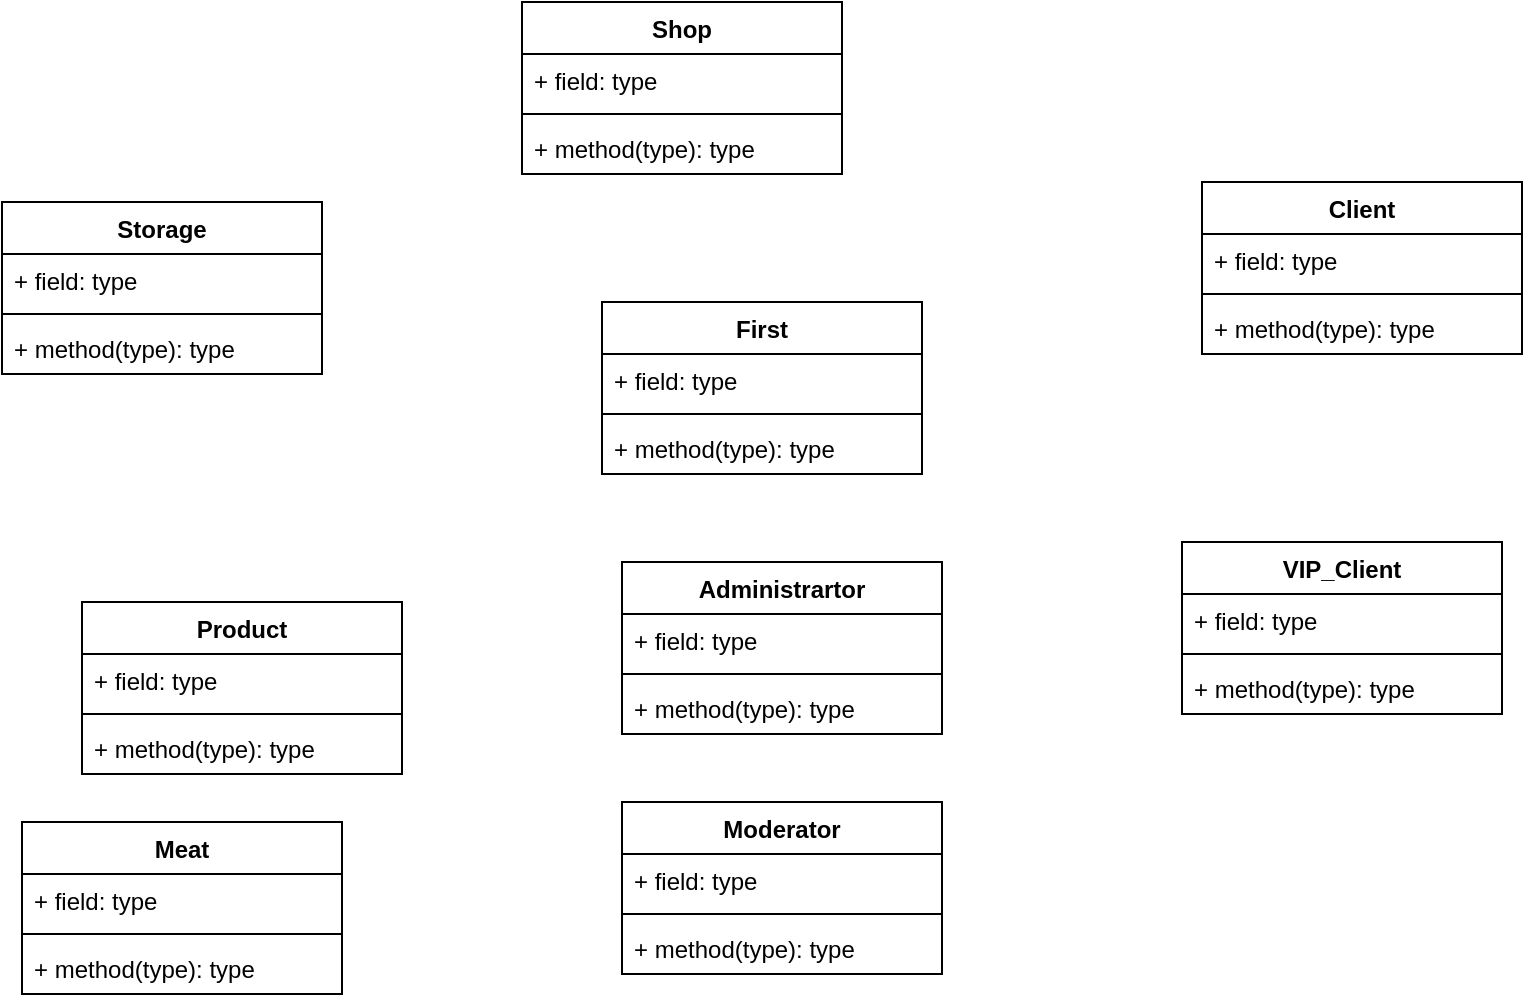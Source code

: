 <mxfile version="15.6.5" type="github">
  <diagram id="_y9NGR9hqTzERYzAmLQY" name="Page-1">
    <mxGraphModel dx="1038" dy="624" grid="1" gridSize="10" guides="1" tooltips="1" connect="1" arrows="1" fold="1" page="1" pageScale="1" pageWidth="827" pageHeight="1169" math="0" shadow="0">
      <root>
        <mxCell id="0" />
        <mxCell id="1" parent="0" />
        <mxCell id="Rvm-X7QAsiA7LAmgjYLi-1" value="Shop" style="swimlane;fontStyle=1;align=center;verticalAlign=top;childLayout=stackLayout;horizontal=1;startSize=26;horizontalStack=0;resizeParent=1;resizeParentMax=0;resizeLast=0;collapsible=1;marginBottom=0;fillColor=default;strokeColor=default;fontColor=default;" vertex="1" parent="1">
          <mxGeometry x="320" y="40" width="160" height="86" as="geometry" />
        </mxCell>
        <mxCell id="Rvm-X7QAsiA7LAmgjYLi-2" value="+ field: type" style="text;strokeColor=none;fillColor=none;align=left;verticalAlign=top;spacingLeft=4;spacingRight=4;overflow=hidden;rotatable=0;points=[[0,0.5],[1,0.5]];portConstraint=eastwest;" vertex="1" parent="Rvm-X7QAsiA7LAmgjYLi-1">
          <mxGeometry y="26" width="160" height="26" as="geometry" />
        </mxCell>
        <mxCell id="Rvm-X7QAsiA7LAmgjYLi-3" value="" style="line;strokeWidth=1;fillColor=none;align=left;verticalAlign=middle;spacingTop=-1;spacingLeft=3;spacingRight=3;rotatable=0;labelPosition=right;points=[];portConstraint=eastwest;" vertex="1" parent="Rvm-X7QAsiA7LAmgjYLi-1">
          <mxGeometry y="52" width="160" height="8" as="geometry" />
        </mxCell>
        <mxCell id="Rvm-X7QAsiA7LAmgjYLi-4" value="+ method(type): type" style="text;strokeColor=none;fillColor=none;align=left;verticalAlign=top;spacingLeft=4;spacingRight=4;overflow=hidden;rotatable=0;points=[[0,0.5],[1,0.5]];portConstraint=eastwest;" vertex="1" parent="Rvm-X7QAsiA7LAmgjYLi-1">
          <mxGeometry y="60" width="160" height="26" as="geometry" />
        </mxCell>
        <mxCell id="Rvm-X7QAsiA7LAmgjYLi-41" value="First" style="swimlane;fontStyle=1;align=center;verticalAlign=top;childLayout=stackLayout;horizontal=1;startSize=26;horizontalStack=0;resizeParent=1;resizeParentMax=0;resizeLast=0;collapsible=1;marginBottom=0;fontColor=default;strokeColor=default;fillColor=default;" vertex="1" parent="1">
          <mxGeometry x="360" y="190" width="160" height="86" as="geometry" />
        </mxCell>
        <mxCell id="Rvm-X7QAsiA7LAmgjYLi-42" value="+ field: type" style="text;strokeColor=none;fillColor=none;align=left;verticalAlign=top;spacingLeft=4;spacingRight=4;overflow=hidden;rotatable=0;points=[[0,0.5],[1,0.5]];portConstraint=eastwest;fontColor=default;" vertex="1" parent="Rvm-X7QAsiA7LAmgjYLi-41">
          <mxGeometry y="26" width="160" height="26" as="geometry" />
        </mxCell>
        <mxCell id="Rvm-X7QAsiA7LAmgjYLi-43" value="" style="line;strokeWidth=1;fillColor=none;align=left;verticalAlign=middle;spacingTop=-1;spacingLeft=3;spacingRight=3;rotatable=0;labelPosition=right;points=[];portConstraint=eastwest;fontColor=default;" vertex="1" parent="Rvm-X7QAsiA7LAmgjYLi-41">
          <mxGeometry y="52" width="160" height="8" as="geometry" />
        </mxCell>
        <mxCell id="Rvm-X7QAsiA7LAmgjYLi-44" value="+ method(type): type" style="text;strokeColor=none;fillColor=none;align=left;verticalAlign=top;spacingLeft=4;spacingRight=4;overflow=hidden;rotatable=0;points=[[0,0.5],[1,0.5]];portConstraint=eastwest;fontColor=default;" vertex="1" parent="Rvm-X7QAsiA7LAmgjYLi-41">
          <mxGeometry y="60" width="160" height="26" as="geometry" />
        </mxCell>
        <mxCell id="Rvm-X7QAsiA7LAmgjYLi-45" value="VIP_Client" style="swimlane;fontStyle=1;align=center;verticalAlign=top;childLayout=stackLayout;horizontal=1;startSize=26;horizontalStack=0;resizeParent=1;resizeParentMax=0;resizeLast=0;collapsible=1;marginBottom=0;fontColor=default;strokeColor=default;fillColor=default;" vertex="1" parent="1">
          <mxGeometry x="650" y="310" width="160" height="86" as="geometry" />
        </mxCell>
        <mxCell id="Rvm-X7QAsiA7LAmgjYLi-46" value="+ field: type" style="text;strokeColor=none;fillColor=none;align=left;verticalAlign=top;spacingLeft=4;spacingRight=4;overflow=hidden;rotatable=0;points=[[0,0.5],[1,0.5]];portConstraint=eastwest;fontColor=default;" vertex="1" parent="Rvm-X7QAsiA7LAmgjYLi-45">
          <mxGeometry y="26" width="160" height="26" as="geometry" />
        </mxCell>
        <mxCell id="Rvm-X7QAsiA7LAmgjYLi-47" value="" style="line;strokeWidth=1;fillColor=none;align=left;verticalAlign=middle;spacingTop=-1;spacingLeft=3;spacingRight=3;rotatable=0;labelPosition=right;points=[];portConstraint=eastwest;fontColor=default;" vertex="1" parent="Rvm-X7QAsiA7LAmgjYLi-45">
          <mxGeometry y="52" width="160" height="8" as="geometry" />
        </mxCell>
        <mxCell id="Rvm-X7QAsiA7LAmgjYLi-48" value="+ method(type): type" style="text;strokeColor=none;fillColor=none;align=left;verticalAlign=top;spacingLeft=4;spacingRight=4;overflow=hidden;rotatable=0;points=[[0,0.5],[1,0.5]];portConstraint=eastwest;fontColor=default;" vertex="1" parent="Rvm-X7QAsiA7LAmgjYLi-45">
          <mxGeometry y="60" width="160" height="26" as="geometry" />
        </mxCell>
        <mxCell id="Rvm-X7QAsiA7LAmgjYLi-49" value="Client" style="swimlane;fontStyle=1;align=center;verticalAlign=top;childLayout=stackLayout;horizontal=1;startSize=26;horizontalStack=0;resizeParent=1;resizeParentMax=0;resizeLast=0;collapsible=1;marginBottom=0;fontColor=default;strokeColor=default;fillColor=default;" vertex="1" parent="1">
          <mxGeometry x="660" y="130" width="160" height="86" as="geometry" />
        </mxCell>
        <mxCell id="Rvm-X7QAsiA7LAmgjYLi-50" value="+ field: type" style="text;strokeColor=none;fillColor=none;align=left;verticalAlign=top;spacingLeft=4;spacingRight=4;overflow=hidden;rotatable=0;points=[[0,0.5],[1,0.5]];portConstraint=eastwest;fontColor=default;" vertex="1" parent="Rvm-X7QAsiA7LAmgjYLi-49">
          <mxGeometry y="26" width="160" height="26" as="geometry" />
        </mxCell>
        <mxCell id="Rvm-X7QAsiA7LAmgjYLi-51" value="" style="line;strokeWidth=1;fillColor=none;align=left;verticalAlign=middle;spacingTop=-1;spacingLeft=3;spacingRight=3;rotatable=0;labelPosition=right;points=[];portConstraint=eastwest;fontColor=default;" vertex="1" parent="Rvm-X7QAsiA7LAmgjYLi-49">
          <mxGeometry y="52" width="160" height="8" as="geometry" />
        </mxCell>
        <mxCell id="Rvm-X7QAsiA7LAmgjYLi-52" value="+ method(type): type" style="text;strokeColor=none;fillColor=none;align=left;verticalAlign=top;spacingLeft=4;spacingRight=4;overflow=hidden;rotatable=0;points=[[0,0.5],[1,0.5]];portConstraint=eastwest;fontColor=default;" vertex="1" parent="Rvm-X7QAsiA7LAmgjYLi-49">
          <mxGeometry y="60" width="160" height="26" as="geometry" />
        </mxCell>
        <mxCell id="Rvm-X7QAsiA7LAmgjYLi-53" value="Moderator" style="swimlane;fontStyle=1;align=center;verticalAlign=top;childLayout=stackLayout;horizontal=1;startSize=26;horizontalStack=0;resizeParent=1;resizeParentMax=0;resizeLast=0;collapsible=1;marginBottom=0;fontColor=default;strokeColor=default;fillColor=default;" vertex="1" parent="1">
          <mxGeometry x="370" y="440" width="160" height="86" as="geometry" />
        </mxCell>
        <mxCell id="Rvm-X7QAsiA7LAmgjYLi-54" value="+ field: type" style="text;strokeColor=none;fillColor=none;align=left;verticalAlign=top;spacingLeft=4;spacingRight=4;overflow=hidden;rotatable=0;points=[[0,0.5],[1,0.5]];portConstraint=eastwest;fontColor=default;" vertex="1" parent="Rvm-X7QAsiA7LAmgjYLi-53">
          <mxGeometry y="26" width="160" height="26" as="geometry" />
        </mxCell>
        <mxCell id="Rvm-X7QAsiA7LAmgjYLi-55" value="" style="line;strokeWidth=1;fillColor=none;align=left;verticalAlign=middle;spacingTop=-1;spacingLeft=3;spacingRight=3;rotatable=0;labelPosition=right;points=[];portConstraint=eastwest;fontColor=default;" vertex="1" parent="Rvm-X7QAsiA7LAmgjYLi-53">
          <mxGeometry y="52" width="160" height="8" as="geometry" />
        </mxCell>
        <mxCell id="Rvm-X7QAsiA7LAmgjYLi-56" value="+ method(type): type" style="text;strokeColor=none;fillColor=none;align=left;verticalAlign=top;spacingLeft=4;spacingRight=4;overflow=hidden;rotatable=0;points=[[0,0.5],[1,0.5]];portConstraint=eastwest;fontColor=default;" vertex="1" parent="Rvm-X7QAsiA7LAmgjYLi-53">
          <mxGeometry y="60" width="160" height="26" as="geometry" />
        </mxCell>
        <mxCell id="Rvm-X7QAsiA7LAmgjYLi-57" value="Administrartor" style="swimlane;fontStyle=1;align=center;verticalAlign=top;childLayout=stackLayout;horizontal=1;startSize=26;horizontalStack=0;resizeParent=1;resizeParentMax=0;resizeLast=0;collapsible=1;marginBottom=0;fontColor=default;strokeColor=default;fillColor=default;" vertex="1" parent="1">
          <mxGeometry x="370" y="320" width="160" height="86" as="geometry" />
        </mxCell>
        <mxCell id="Rvm-X7QAsiA7LAmgjYLi-58" value="+ field: type" style="text;strokeColor=none;fillColor=none;align=left;verticalAlign=top;spacingLeft=4;spacingRight=4;overflow=hidden;rotatable=0;points=[[0,0.5],[1,0.5]];portConstraint=eastwest;fontColor=default;" vertex="1" parent="Rvm-X7QAsiA7LAmgjYLi-57">
          <mxGeometry y="26" width="160" height="26" as="geometry" />
        </mxCell>
        <mxCell id="Rvm-X7QAsiA7LAmgjYLi-59" value="" style="line;strokeWidth=1;fillColor=none;align=left;verticalAlign=middle;spacingTop=-1;spacingLeft=3;spacingRight=3;rotatable=0;labelPosition=right;points=[];portConstraint=eastwest;fontColor=default;" vertex="1" parent="Rvm-X7QAsiA7LAmgjYLi-57">
          <mxGeometry y="52" width="160" height="8" as="geometry" />
        </mxCell>
        <mxCell id="Rvm-X7QAsiA7LAmgjYLi-60" value="+ method(type): type" style="text;strokeColor=none;fillColor=none;align=left;verticalAlign=top;spacingLeft=4;spacingRight=4;overflow=hidden;rotatable=0;points=[[0,0.5],[1,0.5]];portConstraint=eastwest;fontColor=default;" vertex="1" parent="Rvm-X7QAsiA7LAmgjYLi-57">
          <mxGeometry y="60" width="160" height="26" as="geometry" />
        </mxCell>
        <mxCell id="Rvm-X7QAsiA7LAmgjYLi-61" value="Meat" style="swimlane;fontStyle=1;align=center;verticalAlign=top;childLayout=stackLayout;horizontal=1;startSize=26;horizontalStack=0;resizeParent=1;resizeParentMax=0;resizeLast=0;collapsible=1;marginBottom=0;fontColor=default;strokeColor=default;fillColor=default;" vertex="1" parent="1">
          <mxGeometry x="70" y="450" width="160" height="86" as="geometry" />
        </mxCell>
        <mxCell id="Rvm-X7QAsiA7LAmgjYLi-62" value="+ field: type" style="text;strokeColor=none;fillColor=none;align=left;verticalAlign=top;spacingLeft=4;spacingRight=4;overflow=hidden;rotatable=0;points=[[0,0.5],[1,0.5]];portConstraint=eastwest;fontColor=default;" vertex="1" parent="Rvm-X7QAsiA7LAmgjYLi-61">
          <mxGeometry y="26" width="160" height="26" as="geometry" />
        </mxCell>
        <mxCell id="Rvm-X7QAsiA7LAmgjYLi-63" value="" style="line;strokeWidth=1;fillColor=none;align=left;verticalAlign=middle;spacingTop=-1;spacingLeft=3;spacingRight=3;rotatable=0;labelPosition=right;points=[];portConstraint=eastwest;fontColor=default;" vertex="1" parent="Rvm-X7QAsiA7LAmgjYLi-61">
          <mxGeometry y="52" width="160" height="8" as="geometry" />
        </mxCell>
        <mxCell id="Rvm-X7QAsiA7LAmgjYLi-64" value="+ method(type): type" style="text;strokeColor=none;fillColor=none;align=left;verticalAlign=top;spacingLeft=4;spacingRight=4;overflow=hidden;rotatable=0;points=[[0,0.5],[1,0.5]];portConstraint=eastwest;fontColor=default;" vertex="1" parent="Rvm-X7QAsiA7LAmgjYLi-61">
          <mxGeometry y="60" width="160" height="26" as="geometry" />
        </mxCell>
        <mxCell id="Rvm-X7QAsiA7LAmgjYLi-69" value="Product" style="swimlane;fontStyle=1;align=center;verticalAlign=top;childLayout=stackLayout;horizontal=1;startSize=26;horizontalStack=0;resizeParent=1;resizeParentMax=0;resizeLast=0;collapsible=1;marginBottom=0;fontColor=default;strokeColor=default;fillColor=default;" vertex="1" parent="1">
          <mxGeometry x="100" y="340" width="160" height="86" as="geometry" />
        </mxCell>
        <mxCell id="Rvm-X7QAsiA7LAmgjYLi-70" value="+ field: type" style="text;strokeColor=none;fillColor=none;align=left;verticalAlign=top;spacingLeft=4;spacingRight=4;overflow=hidden;rotatable=0;points=[[0,0.5],[1,0.5]];portConstraint=eastwest;fontColor=default;" vertex="1" parent="Rvm-X7QAsiA7LAmgjYLi-69">
          <mxGeometry y="26" width="160" height="26" as="geometry" />
        </mxCell>
        <mxCell id="Rvm-X7QAsiA7LAmgjYLi-71" value="" style="line;strokeWidth=1;fillColor=none;align=left;verticalAlign=middle;spacingTop=-1;spacingLeft=3;spacingRight=3;rotatable=0;labelPosition=right;points=[];portConstraint=eastwest;fontColor=default;" vertex="1" parent="Rvm-X7QAsiA7LAmgjYLi-69">
          <mxGeometry y="52" width="160" height="8" as="geometry" />
        </mxCell>
        <mxCell id="Rvm-X7QAsiA7LAmgjYLi-72" value="+ method(type): type" style="text;strokeColor=none;fillColor=none;align=left;verticalAlign=top;spacingLeft=4;spacingRight=4;overflow=hidden;rotatable=0;points=[[0,0.5],[1,0.5]];portConstraint=eastwest;fontColor=default;" vertex="1" parent="Rvm-X7QAsiA7LAmgjYLi-69">
          <mxGeometry y="60" width="160" height="26" as="geometry" />
        </mxCell>
        <mxCell id="Rvm-X7QAsiA7LAmgjYLi-73" value="Storage" style="swimlane;fontStyle=1;align=center;verticalAlign=top;childLayout=stackLayout;horizontal=1;startSize=26;horizontalStack=0;resizeParent=1;resizeParentMax=0;resizeLast=0;collapsible=1;marginBottom=0;fontColor=default;strokeColor=default;fillColor=default;" vertex="1" parent="1">
          <mxGeometry x="60" y="140" width="160" height="86" as="geometry" />
        </mxCell>
        <mxCell id="Rvm-X7QAsiA7LAmgjYLi-74" value="+ field: type" style="text;strokeColor=none;fillColor=none;align=left;verticalAlign=top;spacingLeft=4;spacingRight=4;overflow=hidden;rotatable=0;points=[[0,0.5],[1,0.5]];portConstraint=eastwest;fontColor=default;" vertex="1" parent="Rvm-X7QAsiA7LAmgjYLi-73">
          <mxGeometry y="26" width="160" height="26" as="geometry" />
        </mxCell>
        <mxCell id="Rvm-X7QAsiA7LAmgjYLi-75" value="" style="line;strokeWidth=1;fillColor=none;align=left;verticalAlign=middle;spacingTop=-1;spacingLeft=3;spacingRight=3;rotatable=0;labelPosition=right;points=[];portConstraint=eastwest;fontColor=default;" vertex="1" parent="Rvm-X7QAsiA7LAmgjYLi-73">
          <mxGeometry y="52" width="160" height="8" as="geometry" />
        </mxCell>
        <mxCell id="Rvm-X7QAsiA7LAmgjYLi-76" value="+ method(type): type" style="text;strokeColor=none;fillColor=none;align=left;verticalAlign=top;spacingLeft=4;spacingRight=4;overflow=hidden;rotatable=0;points=[[0,0.5],[1,0.5]];portConstraint=eastwest;fontColor=default;" vertex="1" parent="Rvm-X7QAsiA7LAmgjYLi-73">
          <mxGeometry y="60" width="160" height="26" as="geometry" />
        </mxCell>
      </root>
    </mxGraphModel>
  </diagram>
</mxfile>
